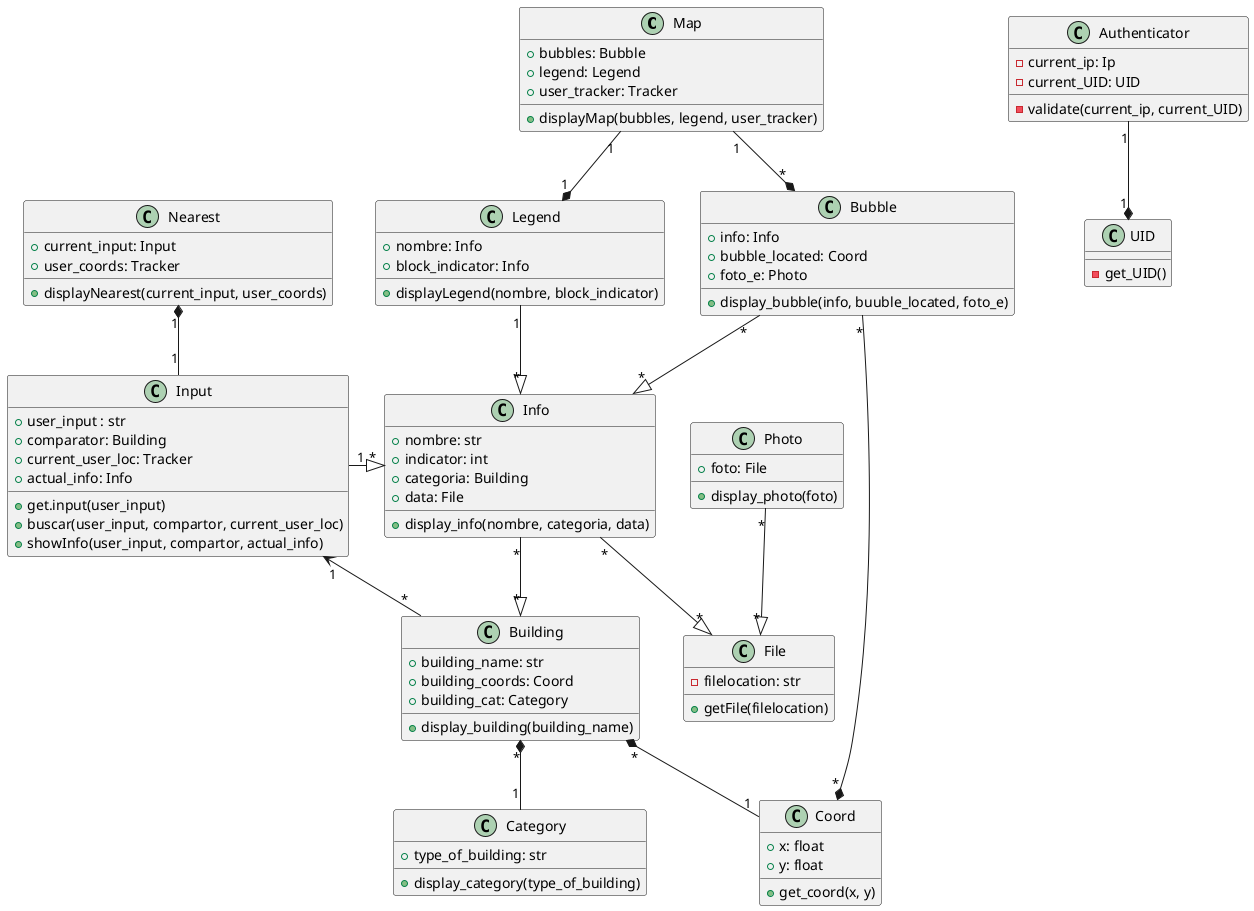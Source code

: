 @startuml Antep

class Map{
    +bubbles: Bubble
    +legend: Legend
    +user_tracker: Tracker
    +displayMap(bubbles, legend, user_tracker)
}


class Legend{
    +nombre: Info
    +block_indicator: Info
    +displayLegend(nombre, block_indicator)
}

class Bubble{
    +info: Info
    +bubble_located: Coord
    +foto_e: Photo
    +display_bubble(info, buuble_located, foto_e)
}

class Info{
    +nombre: str
    +indicator: int
    +categoria: Building
    +data: File
    +display_info(nombre, categoria, data)
}

class Photo{
    +foto: File
    +display_photo(foto)
}

class File{
    -filelocation: str
    +getFile(filelocation)
}

class Coord{
    +x: float
    +y: float
    +get_coord(x, y)
}

class Nearest{
    +current_input: Input
    +user_coords: Tracker
    +displayNearest(current_input, user_coords)
}

class Input{
    +user_input : str
    +comparator: Building
    +current_user_loc: Tracker
    +actual_info: Info
    +get.input(user_input)
    +buscar(user_input, compartor, current_user_loc)
    +showInfo(user_input, compartor, actual_info)
}

class Building{
    +building_name: str
    +building_coords: Coord
    +building_cat: Category
    +display_building(building_name)
}

class Category{
    +type_of_building: str
    +display_category(type_of_building)
}

class UID{
    -get_UID()
}

class Authenticator{
    -current_ip: Ip
    -current_UID: UID
    -validate(current_ip, current_UID)
}



Map "1" --* "1"Legend
Map "1" --* "*" Bubble    
Legend "1" --|> "*"Info
Input "1" <- "*"Building
Input "1"-|> "*"Info
Bubble "*"--|> "*"Info
Bubble "*"-* "*"Coord
Info "*"--|> "*"Building
Info "*"--|> "*"File
Photo "*"--|> "*"File
Authenticator "1"--* "1" UID
Building "*"*-- "1"Coord
Building "*"*-- "1"Category
Nearest "1"*-- "1"Input


@enduml 
